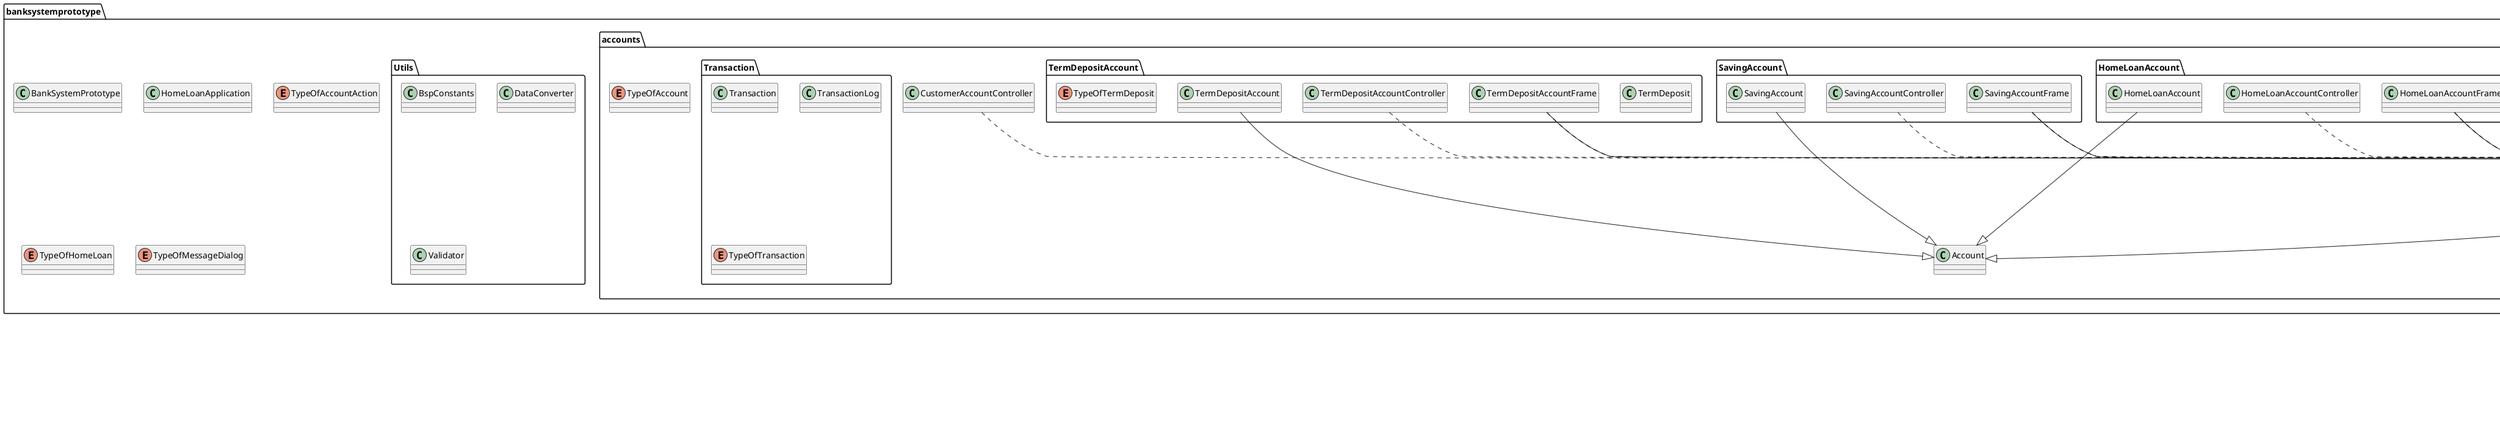 @startuml
abstract class banksystemprototype.users.User
annotation java.lang.Override
annotation java.lang.SuppressWarnings
class banksystemprototype.BankSystemPrototype
class banksystemprototype.Exceptions.BalanceLimitException
class banksystemprototype.HomeLoanApplication
class banksystemprototype.Utils.BspConstants
class banksystemprototype.Utils.DataConverter
class banksystemprototype.Utils.Validator
class banksystemprototype.accounts.Account
class banksystemprototype.accounts.AdminHomeFrame
class banksystemprototype.accounts.CreditCardAccount.CreditCardAccount
class banksystemprototype.accounts.CreditCardAccount.CreditCardAccountController
class banksystemprototype.accounts.CreditCardAccount.CreditCardAccountFrame
class banksystemprototype.accounts.CustomerAccountController
class banksystemprototype.accounts.CustomerHomeFrame
class banksystemprototype.accounts.Database.DBConnection
class banksystemprototype.accounts.Database.DBManager
class banksystemprototype.accounts.HomeLoanAccount.HomeLoan
class banksystemprototype.accounts.HomeLoanAccount.HomeLoanAccount
class banksystemprototype.accounts.HomeLoanAccount.HomeLoanAccountController
class banksystemprototype.accounts.HomeLoanAccount.HomeLoanAccountFrame
class banksystemprototype.accounts.SavingAccount.SavingAccount
class banksystemprototype.accounts.SavingAccount.SavingAccountController
class banksystemprototype.accounts.SavingAccount.SavingAccountFrame
class banksystemprototype.accounts.TermDepositAccount.TermDeposit
class banksystemprototype.accounts.TermDepositAccount.TermDepositAccount
class banksystemprototype.accounts.TermDepositAccount.TermDepositAccountController
class banksystemprototype.accounts.TermDepositAccount.TermDepositAccountFrame
class banksystemprototype.accounts.Transaction.Transaction
class banksystemprototype.accounts.Transaction.TransactionLog
class banksystemprototype.users.Admin
class banksystemprototype.users.Administator
class banksystemprototype.users.HomeLoan
class banksystemprototype.users.LoginFrame
class banksystemprototype.users.Test
class banksystemprototype.users.UserController
class banksystemprototype.users._Customer
class banksystemprototype.widgets.PinFrame
class java.lang.Exception
class java.lang.System
class java.math.BigDecimal
class java.sql.Connection
class java.sql.DriverManager
class java.sql.ResultSet
class java.sql.ResultSetMetaData
class java.sql.SQLException
class java.sql.Statement
class java.text.SimpleDateFormat
class java.util.ArrayList
class java.util.Arrays
class java.util.Calendar
class java.util.Date
class java.util.GregorianCalendar
class java.util.HashMap
class java.util.List
class java.util.Map
class java.util.logging.Level
class java.util.logging.Logger
class java.util.regex.Matcher
class java.util.regex.Pattern
class javafx.scene.input.KeyCode
class javax.swing.DefaultComboBoxModel
class javax.swing.JFrame
class javax.swing.JOptionPane
class javax.swing.SpinnerListModel
class javax.swing.SpinnerModel
class javax.swing.SpinnerNumberModel
class javax.swing.event.ChangeEvent
class javax.swing.event.ChangeListener
class javax.swing.table.DefaultTableModel
class oracle.jdbc.OracleDriver
class org.javalite.activejdbc.Base
class org.javalite.activejdbc.Model
enum banksystemprototype.TypeOfAccountAction
enum banksystemprototype.TypeOfHomeLoan
enum banksystemprototype.TypeOfMessageDialog
enum banksystemprototype.accounts.TermDepositAccount.TypeOfTermDeposit
enum banksystemprototype.accounts.Transaction.TypeOfTransaction
enum banksystemprototype.accounts.TypeOfAccount
enum banksystemprototype.users.TypeOfId
enum banksystemprototype.users.TypeOfUser
banksystemprototype.Exceptions.BalanceLimitException --|> java.lang.Exception
banksystemprototype.accounts.AdminHomeFrame ..> java.lang.SuppressWarnings
banksystemprototype.accounts.AdminHomeFrame --|> javax.swing.JFrame
banksystemprototype.accounts.CreditCardAccount.CreditCardAccount --|> banksystemprototype.accounts.Account
banksystemprototype.accounts.CreditCardAccount.CreditCardAccountController ..> java.lang.Override
banksystemprototype.accounts.CreditCardAccount.CreditCardAccountFrame ..> java.lang.Override
banksystemprototype.accounts.CreditCardAccount.CreditCardAccountFrame ..> java.lang.SuppressWarnings
banksystemprototype.accounts.CreditCardAccount.CreditCardAccountFrame --|> javax.swing.JFrame
banksystemprototype.accounts.CustomerAccountController ..> java.lang.Override
banksystemprototype.accounts.CustomerHomeFrame ..> java.lang.Override
banksystemprototype.accounts.CustomerHomeFrame ..> java.lang.SuppressWarnings
banksystemprototype.accounts.CustomerHomeFrame --|> javax.swing.JFrame
banksystemprototype.accounts.HomeLoanAccount.HomeLoanAccount --|> banksystemprototype.accounts.Account
banksystemprototype.accounts.HomeLoanAccount.HomeLoanAccountController ..> java.lang.Override
banksystemprototype.accounts.HomeLoanAccount.HomeLoanAccountFrame ..> java.lang.Override
banksystemprototype.accounts.HomeLoanAccount.HomeLoanAccountFrame ..> java.lang.SuppressWarnings
banksystemprototype.accounts.HomeLoanAccount.HomeLoanAccountFrame --|> javax.swing.JFrame
banksystemprototype.accounts.SavingAccount.SavingAccount --|> banksystemprototype.accounts.Account
banksystemprototype.accounts.SavingAccount.SavingAccountController ..> java.lang.Override
banksystemprototype.accounts.SavingAccount.SavingAccountFrame ..> java.lang.Override
banksystemprototype.accounts.SavingAccount.SavingAccountFrame ..> java.lang.SuppressWarnings
banksystemprototype.accounts.SavingAccount.SavingAccountFrame --|> javax.swing.JFrame
banksystemprototype.accounts.TermDepositAccount.TermDepositAccount --|> banksystemprototype.accounts.Account
banksystemprototype.accounts.TermDepositAccount.TermDepositAccountController ..> java.lang.Override
banksystemprototype.accounts.TermDepositAccount.TermDepositAccountFrame ..> java.lang.Override
banksystemprototype.accounts.TermDepositAccount.TermDepositAccountFrame ..> java.lang.SuppressWarnings
banksystemprototype.accounts.TermDepositAccount.TermDepositAccountFrame --|> javax.swing.JFrame
banksystemprototype.users.Admin --|> org.javalite.activejdbc.Model
banksystemprototype.users.Administator --|> banksystemprototype.users.User
banksystemprototype.users.HomeLoan --|> org.javalite.activejdbc.Model
banksystemprototype.users.LoginFrame ..> java.lang.Override
banksystemprototype.users.LoginFrame ..> java.lang.SuppressWarnings
banksystemprototype.users.LoginFrame --|> javax.swing.JFrame
banksystemprototype.users.Test --|> org.javalite.activejdbc.Model
banksystemprototype.users.UserController ..> java.lang.Override
banksystemprototype.users._Customer --|> banksystemprototype.users.User
banksystemprototype.widgets.PinFrame ..> java.lang.Override
banksystemprototype.widgets.PinFrame ..> java.lang.SuppressWarnings
banksystemprototype.widgets.PinFrame --|> javax.swing.JFrame
@enduml